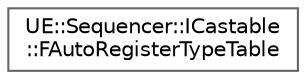digraph "Graphical Class Hierarchy"
{
 // INTERACTIVE_SVG=YES
 // LATEX_PDF_SIZE
  bgcolor="transparent";
  edge [fontname=Helvetica,fontsize=10,labelfontname=Helvetica,labelfontsize=10];
  node [fontname=Helvetica,fontsize=10,shape=box,height=0.2,width=0.4];
  rankdir="LR";
  Node0 [id="Node000000",label="UE::Sequencer::ICastable\l::FAutoRegisterTypeTable",height=0.2,width=0.4,color="grey40", fillcolor="white", style="filled",URL="$de/dd8/structUE_1_1Sequencer_1_1ICastable_1_1FAutoRegisterTypeTable.html",tooltip="Struct that assigns an ICastable instance's TypeTable."];
}
